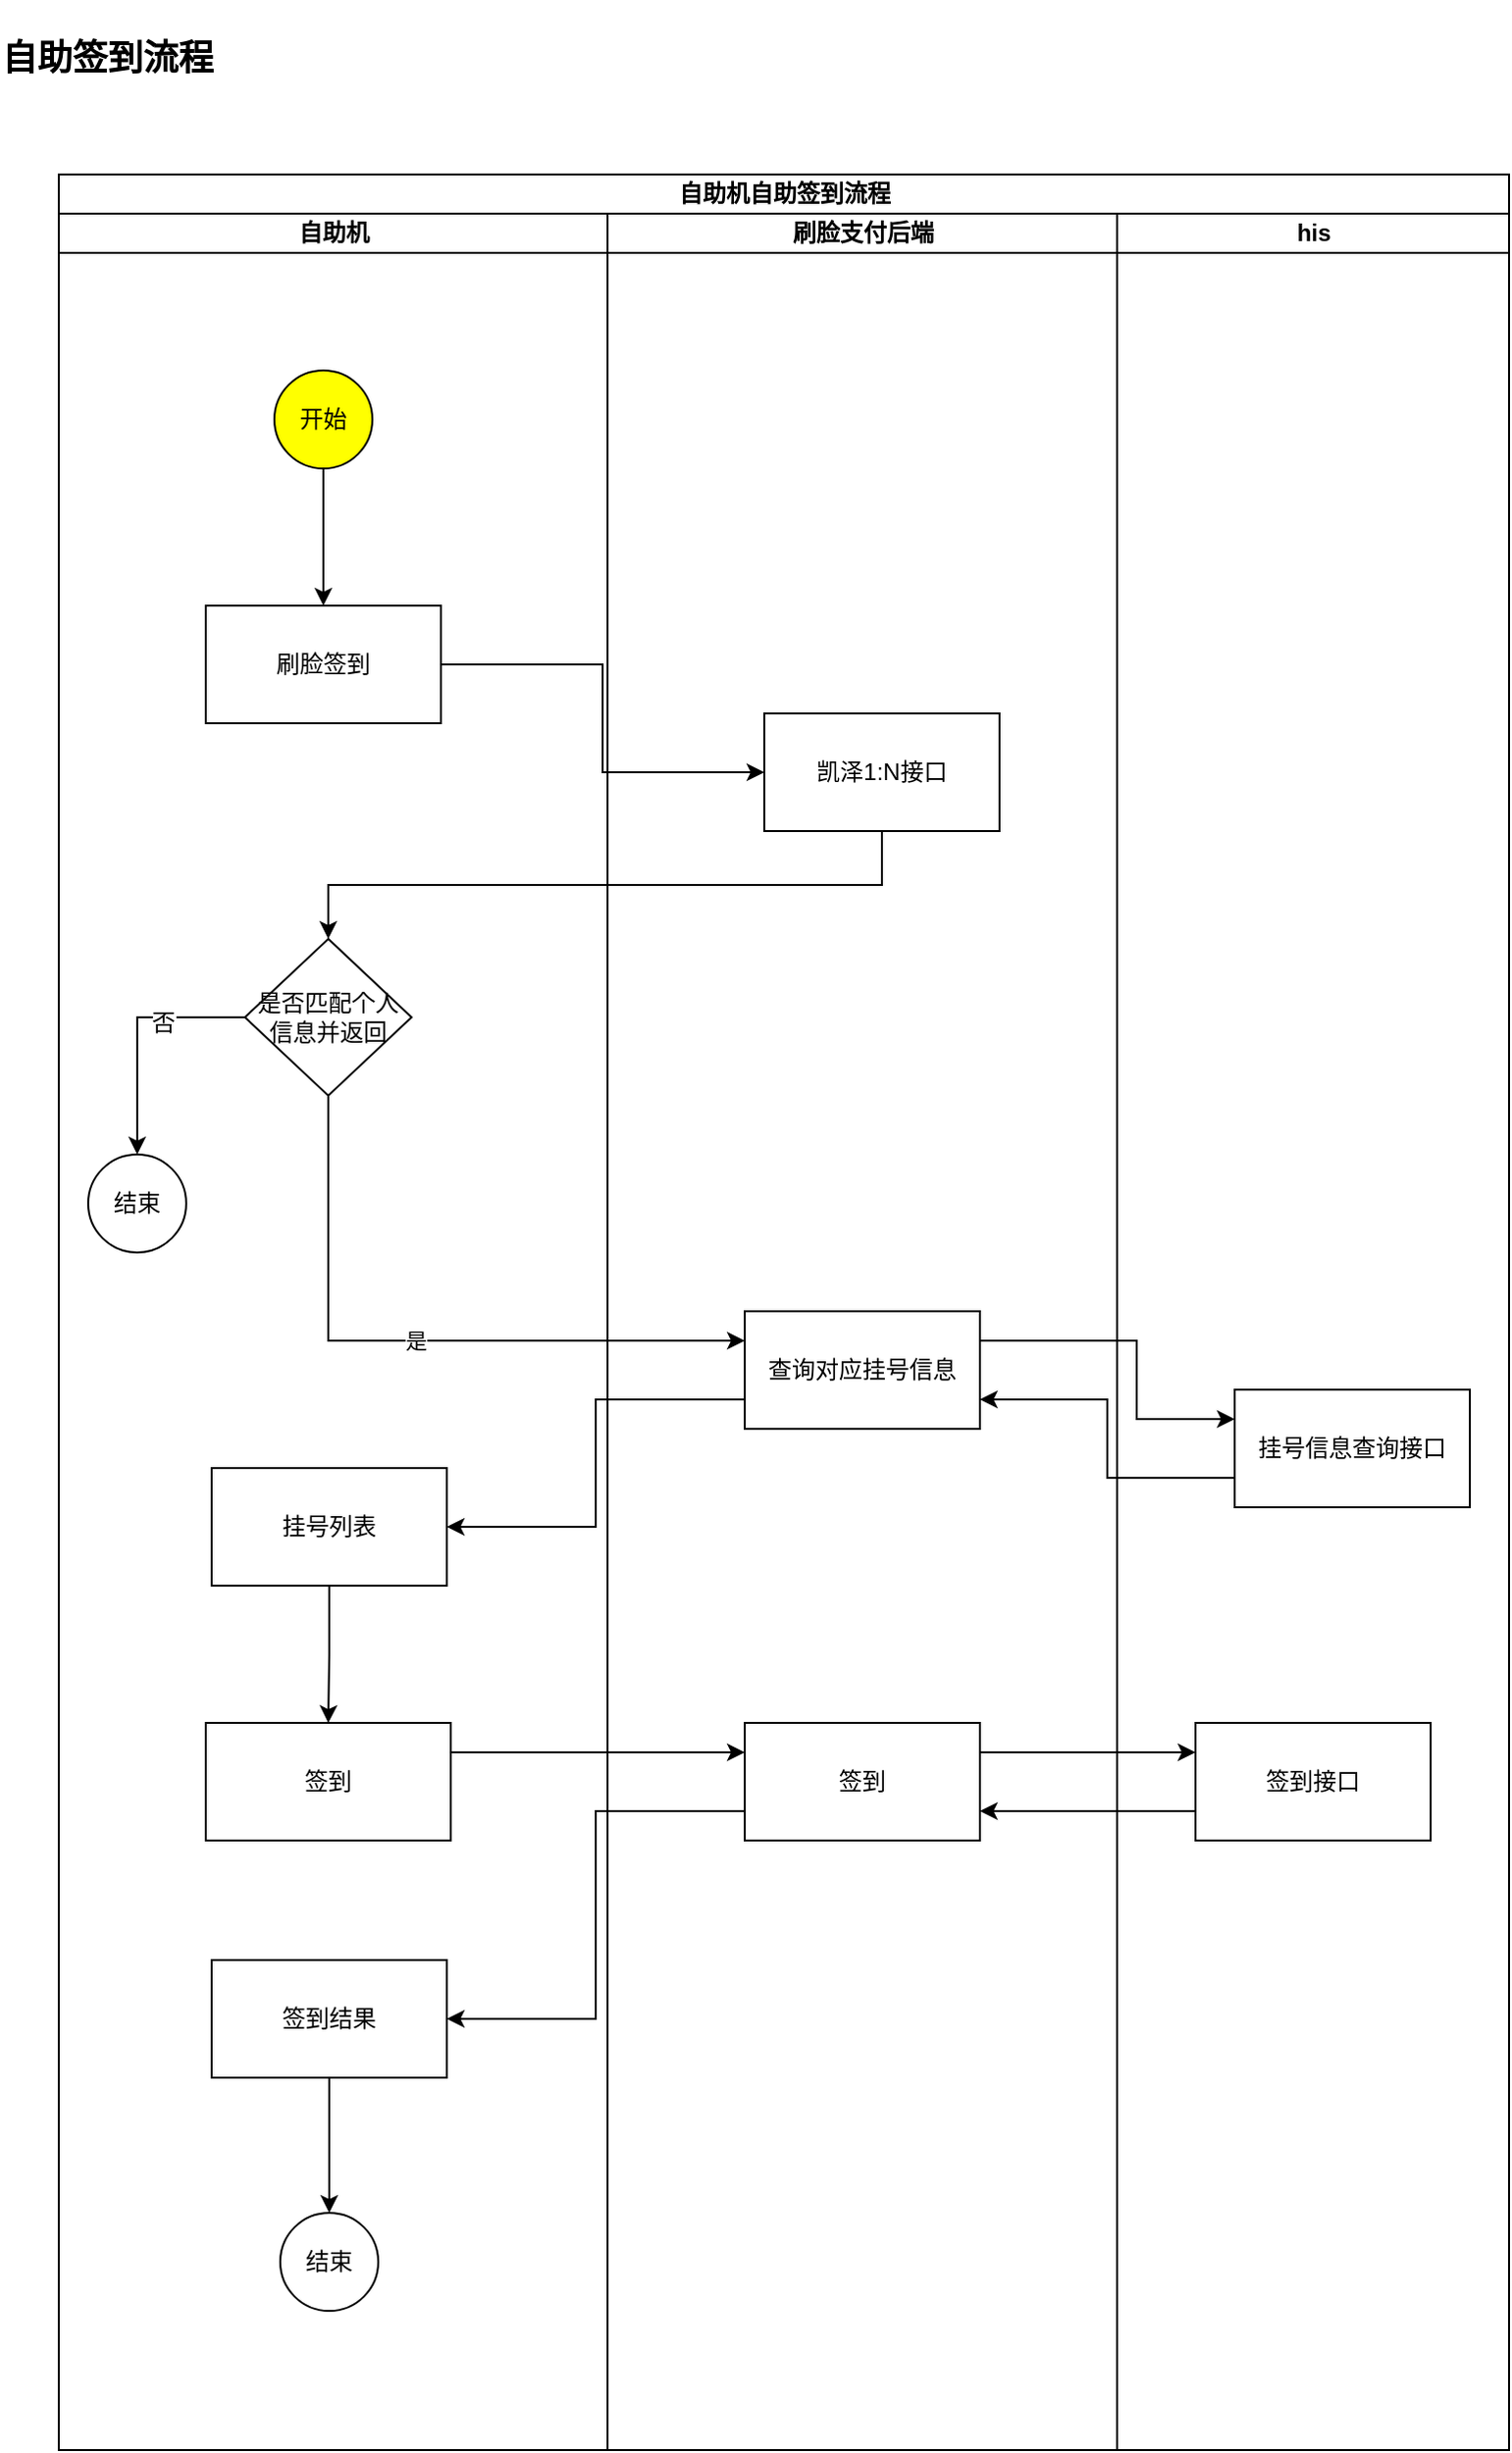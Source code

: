 <mxfile version="10.8.0" type="github"><diagram id="HqeSUj6IAX6cNqKTBqSt" name="第 1 页"><mxGraphModel dx="1250" dy="550" grid="1" gridSize="10" guides="1" tooltips="1" connect="1" arrows="1" fold="1" page="1" pageScale="1" pageWidth="827" pageHeight="1169" math="0" shadow="0"><root><mxCell id="0"/><mxCell id="1" parent="0"/><mxCell id="nH5kmeg9CrMftZYEmxbR-2" value="&lt;font style=&quot;font-size: 18px&quot;&gt;&lt;b&gt;自助签到流程&lt;/b&gt;&lt;/font&gt;" style="text;html=1;strokeColor=none;fillColor=none;align=center;verticalAlign=middle;whiteSpace=wrap;rounded=0;" vertex="1" parent="1"><mxGeometry x="30" y="40" width="110" height="60" as="geometry"/></mxCell><mxCell id="nH5kmeg9CrMftZYEmxbR-4" value="自助机自助签到流程" style="swimlane;html=1;childLayout=stackLayout;resizeParent=1;resizeParentMax=0;startSize=20;" vertex="1" parent="1"><mxGeometry x="60" y="129" width="740" height="1161" as="geometry"/></mxCell><mxCell id="nH5kmeg9CrMftZYEmxbR-5" value="自助机" style="swimlane;html=1;startSize=20;" vertex="1" parent="nH5kmeg9CrMftZYEmxbR-4"><mxGeometry y="20" width="280" height="1141" as="geometry"/></mxCell><mxCell id="nH5kmeg9CrMftZYEmxbR-13" style="edgeStyle=orthogonalEdgeStyle;rounded=0;orthogonalLoop=1;jettySize=auto;html=1;exitX=0.5;exitY=1;exitDx=0;exitDy=0;" edge="1" parent="nH5kmeg9CrMftZYEmxbR-5" source="nH5kmeg9CrMftZYEmxbR-10" target="nH5kmeg9CrMftZYEmxbR-11"><mxGeometry relative="1" as="geometry"/></mxCell><mxCell id="nH5kmeg9CrMftZYEmxbR-10" value="开始" style="ellipse;whiteSpace=wrap;html=1;aspect=fixed;fillColor=#FFFF00;" vertex="1" parent="nH5kmeg9CrMftZYEmxbR-5"><mxGeometry x="110" y="80" width="50" height="50" as="geometry"/></mxCell><mxCell id="nH5kmeg9CrMftZYEmxbR-11" value="刷脸签到" style="rounded=0;whiteSpace=wrap;html=1;fillColor=#FFFFFF;" vertex="1" parent="nH5kmeg9CrMftZYEmxbR-5"><mxGeometry x="75" y="200" width="120" height="60" as="geometry"/></mxCell><mxCell id="nH5kmeg9CrMftZYEmxbR-21" style="edgeStyle=orthogonalEdgeStyle;rounded=0;orthogonalLoop=1;jettySize=auto;html=1;exitX=0;exitY=0.5;exitDx=0;exitDy=0;" edge="1" parent="nH5kmeg9CrMftZYEmxbR-5" source="nH5kmeg9CrMftZYEmxbR-17" target="nH5kmeg9CrMftZYEmxbR-20"><mxGeometry relative="1" as="geometry"/></mxCell><mxCell id="nH5kmeg9CrMftZYEmxbR-23" value="否" style="text;html=1;resizable=0;points=[];align=center;verticalAlign=middle;labelBackgroundColor=#ffffff;" vertex="1" connectable="0" parent="nH5kmeg9CrMftZYEmxbR-21"><mxGeometry x="-0.318" y="3" relative="1" as="geometry"><mxPoint as="offset"/></mxGeometry></mxCell><mxCell id="nH5kmeg9CrMftZYEmxbR-17" value="是否匹配个人信息并返回" style="rhombus;whiteSpace=wrap;html=1;fillColor=#FFFFFF;" vertex="1" parent="nH5kmeg9CrMftZYEmxbR-5"><mxGeometry x="95" y="370" width="85" height="80" as="geometry"/></mxCell><mxCell id="nH5kmeg9CrMftZYEmxbR-20" value="结束" style="ellipse;whiteSpace=wrap;html=1;aspect=fixed;fillColor=#FFFFFF;" vertex="1" parent="nH5kmeg9CrMftZYEmxbR-5"><mxGeometry x="15" y="480" width="50" height="50" as="geometry"/></mxCell><mxCell id="nH5kmeg9CrMftZYEmxbR-38" style="edgeStyle=orthogonalEdgeStyle;rounded=0;orthogonalLoop=1;jettySize=auto;html=1;exitX=0.5;exitY=1;exitDx=0;exitDy=0;" edge="1" parent="nH5kmeg9CrMftZYEmxbR-5" source="nH5kmeg9CrMftZYEmxbR-27" target="nH5kmeg9CrMftZYEmxbR-31"><mxGeometry relative="1" as="geometry"/></mxCell><mxCell id="nH5kmeg9CrMftZYEmxbR-27" value="挂号列表" style="rounded=0;whiteSpace=wrap;html=1;fillColor=#FFFFFF;" vertex="1" parent="nH5kmeg9CrMftZYEmxbR-5"><mxGeometry x="78" y="640" width="120" height="60" as="geometry"/></mxCell><mxCell id="nH5kmeg9CrMftZYEmxbR-31" value="签到" style="rounded=0;whiteSpace=wrap;html=1;fillColor=#FFFFFF;" vertex="1" parent="nH5kmeg9CrMftZYEmxbR-5"><mxGeometry x="75" y="770" width="125" height="60" as="geometry"/></mxCell><mxCell id="nH5kmeg9CrMftZYEmxbR-40" style="edgeStyle=orthogonalEdgeStyle;rounded=0;orthogonalLoop=1;jettySize=auto;html=1;exitX=0.5;exitY=1;exitDx=0;exitDy=0;entryX=0.5;entryY=0;entryDx=0;entryDy=0;" edge="1" parent="nH5kmeg9CrMftZYEmxbR-5" source="nH5kmeg9CrMftZYEmxbR-36" target="nH5kmeg9CrMftZYEmxbR-39"><mxGeometry relative="1" as="geometry"/></mxCell><mxCell id="nH5kmeg9CrMftZYEmxbR-36" value="签到结果" style="rounded=0;whiteSpace=wrap;html=1;fillColor=#FFFFFF;" vertex="1" parent="nH5kmeg9CrMftZYEmxbR-5"><mxGeometry x="78" y="891" width="120" height="60" as="geometry"/></mxCell><mxCell id="nH5kmeg9CrMftZYEmxbR-39" value="结束" style="ellipse;whiteSpace=wrap;html=1;aspect=fixed;fillColor=#FFFFFF;" vertex="1" parent="nH5kmeg9CrMftZYEmxbR-5"><mxGeometry x="113" y="1020" width="50" height="50" as="geometry"/></mxCell><mxCell id="nH5kmeg9CrMftZYEmxbR-6" value="刷脸支付后端" style="swimlane;html=1;startSize=20;" vertex="1" parent="nH5kmeg9CrMftZYEmxbR-4"><mxGeometry x="280" y="20" width="260" height="1141" as="geometry"/></mxCell><mxCell id="nH5kmeg9CrMftZYEmxbR-12" value="凯泽1:N接口" style="rounded=0;whiteSpace=wrap;html=1;fillColor=#FFFFFF;" vertex="1" parent="nH5kmeg9CrMftZYEmxbR-6"><mxGeometry x="80" y="255" width="120" height="60" as="geometry"/></mxCell><mxCell id="nH5kmeg9CrMftZYEmxbR-22" value="查询对应挂号信息" style="rounded=0;whiteSpace=wrap;html=1;fillColor=#FFFFFF;" vertex="1" parent="nH5kmeg9CrMftZYEmxbR-6"><mxGeometry x="70" y="560" width="120" height="60" as="geometry"/></mxCell><mxCell id="nH5kmeg9CrMftZYEmxbR-29" value="签到" style="rounded=0;whiteSpace=wrap;html=1;fillColor=#FFFFFF;" vertex="1" parent="nH5kmeg9CrMftZYEmxbR-6"><mxGeometry x="70" y="770" width="120" height="60" as="geometry"/></mxCell><mxCell id="nH5kmeg9CrMftZYEmxbR-7" value="his" style="swimlane;html=1;startSize=20;" vertex="1" parent="nH5kmeg9CrMftZYEmxbR-4"><mxGeometry x="540" y="20" width="200" height="1141" as="geometry"/></mxCell><mxCell id="nH5kmeg9CrMftZYEmxbR-24" value="挂号信息查询接口" style="rounded=0;whiteSpace=wrap;html=1;fillColor=#FFFFFF;" vertex="1" parent="nH5kmeg9CrMftZYEmxbR-7"><mxGeometry x="60" y="600" width="120" height="60" as="geometry"/></mxCell><mxCell id="nH5kmeg9CrMftZYEmxbR-33" value="签到接口" style="rounded=0;whiteSpace=wrap;html=1;fillColor=#FFFFFF;" vertex="1" parent="nH5kmeg9CrMftZYEmxbR-7"><mxGeometry x="40" y="770" width="120" height="60" as="geometry"/></mxCell><mxCell id="nH5kmeg9CrMftZYEmxbR-14" style="edgeStyle=orthogonalEdgeStyle;rounded=0;orthogonalLoop=1;jettySize=auto;html=1;exitX=1;exitY=0.5;exitDx=0;exitDy=0;entryX=0;entryY=0.5;entryDx=0;entryDy=0;" edge="1" parent="nH5kmeg9CrMftZYEmxbR-4" source="nH5kmeg9CrMftZYEmxbR-11" target="nH5kmeg9CrMftZYEmxbR-12"><mxGeometry relative="1" as="geometry"/></mxCell><mxCell id="nH5kmeg9CrMftZYEmxbR-16" style="edgeStyle=orthogonalEdgeStyle;rounded=0;orthogonalLoop=1;jettySize=auto;html=1;exitX=0.5;exitY=1;exitDx=0;exitDy=0;entryX=0.5;entryY=0;entryDx=0;entryDy=0;" edge="1" parent="nH5kmeg9CrMftZYEmxbR-4" source="nH5kmeg9CrMftZYEmxbR-12" target="nH5kmeg9CrMftZYEmxbR-17"><mxGeometry relative="1" as="geometry"><mxPoint x="195" y="414" as="targetPoint"/></mxGeometry></mxCell><mxCell id="nH5kmeg9CrMftZYEmxbR-19" value="是" style="edgeStyle=orthogonalEdgeStyle;rounded=0;orthogonalLoop=1;jettySize=auto;html=1;exitX=0.5;exitY=1;exitDx=0;exitDy=0;entryX=0;entryY=0.25;entryDx=0;entryDy=0;" edge="1" parent="nH5kmeg9CrMftZYEmxbR-4" source="nH5kmeg9CrMftZYEmxbR-17" target="nH5kmeg9CrMftZYEmxbR-22"><mxGeometry relative="1" as="geometry"><mxPoint x="138" y="510" as="targetPoint"/></mxGeometry></mxCell><mxCell id="nH5kmeg9CrMftZYEmxbR-25" style="edgeStyle=orthogonalEdgeStyle;rounded=0;orthogonalLoop=1;jettySize=auto;html=1;exitX=1;exitY=0.25;exitDx=0;exitDy=0;entryX=0;entryY=0.25;entryDx=0;entryDy=0;" edge="1" parent="nH5kmeg9CrMftZYEmxbR-4" source="nH5kmeg9CrMftZYEmxbR-22" target="nH5kmeg9CrMftZYEmxbR-24"><mxGeometry relative="1" as="geometry"><Array as="points"><mxPoint x="550" y="595"/><mxPoint x="550" y="635"/></Array></mxGeometry></mxCell><mxCell id="nH5kmeg9CrMftZYEmxbR-26" style="edgeStyle=orthogonalEdgeStyle;rounded=0;orthogonalLoop=1;jettySize=auto;html=1;exitX=0;exitY=0.75;exitDx=0;exitDy=0;entryX=1;entryY=0.75;entryDx=0;entryDy=0;" edge="1" parent="nH5kmeg9CrMftZYEmxbR-4" source="nH5kmeg9CrMftZYEmxbR-24" target="nH5kmeg9CrMftZYEmxbR-22"><mxGeometry relative="1" as="geometry"/></mxCell><mxCell id="nH5kmeg9CrMftZYEmxbR-28" style="edgeStyle=orthogonalEdgeStyle;rounded=0;orthogonalLoop=1;jettySize=auto;html=1;exitX=0;exitY=0.75;exitDx=0;exitDy=0;entryX=1;entryY=0.5;entryDx=0;entryDy=0;" edge="1" parent="nH5kmeg9CrMftZYEmxbR-4" source="nH5kmeg9CrMftZYEmxbR-22" target="nH5kmeg9CrMftZYEmxbR-27"><mxGeometry relative="1" as="geometry"/></mxCell><mxCell id="nH5kmeg9CrMftZYEmxbR-32" style="edgeStyle=orthogonalEdgeStyle;rounded=0;orthogonalLoop=1;jettySize=auto;html=1;exitX=1;exitY=0.25;exitDx=0;exitDy=0;entryX=0;entryY=0.25;entryDx=0;entryDy=0;" edge="1" parent="nH5kmeg9CrMftZYEmxbR-4" source="nH5kmeg9CrMftZYEmxbR-31" target="nH5kmeg9CrMftZYEmxbR-29"><mxGeometry relative="1" as="geometry"/></mxCell><mxCell id="nH5kmeg9CrMftZYEmxbR-34" style="edgeStyle=orthogonalEdgeStyle;rounded=0;orthogonalLoop=1;jettySize=auto;html=1;exitX=1;exitY=0.25;exitDx=0;exitDy=0;entryX=0;entryY=0.25;entryDx=0;entryDy=0;" edge="1" parent="nH5kmeg9CrMftZYEmxbR-4" source="nH5kmeg9CrMftZYEmxbR-29" target="nH5kmeg9CrMftZYEmxbR-33"><mxGeometry relative="1" as="geometry"/></mxCell><mxCell id="nH5kmeg9CrMftZYEmxbR-35" style="edgeStyle=orthogonalEdgeStyle;rounded=0;orthogonalLoop=1;jettySize=auto;html=1;exitX=0;exitY=0.75;exitDx=0;exitDy=0;entryX=1;entryY=0.75;entryDx=0;entryDy=0;" edge="1" parent="nH5kmeg9CrMftZYEmxbR-4" source="nH5kmeg9CrMftZYEmxbR-33" target="nH5kmeg9CrMftZYEmxbR-29"><mxGeometry relative="1" as="geometry"/></mxCell><mxCell id="nH5kmeg9CrMftZYEmxbR-37" style="edgeStyle=orthogonalEdgeStyle;rounded=0;orthogonalLoop=1;jettySize=auto;html=1;exitX=0;exitY=0.75;exitDx=0;exitDy=0;entryX=1;entryY=0.5;entryDx=0;entryDy=0;" edge="1" parent="nH5kmeg9CrMftZYEmxbR-4" source="nH5kmeg9CrMftZYEmxbR-29" target="nH5kmeg9CrMftZYEmxbR-36"><mxGeometry relative="1" as="geometry"/></mxCell></root></mxGraphModel></diagram></mxfile>
